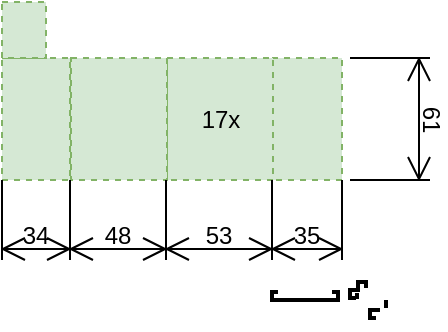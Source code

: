 <mxfile version="24.7.6">
  <diagram name="Page-1" id="lltRGpPVIRptGEJYeK86">
    <mxGraphModel dx="53" dy="54" grid="1" gridSize="10" guides="0" tooltips="1" connect="0" arrows="0" fold="1" page="1" pageScale="1" pageWidth="1654" pageHeight="1169" math="0" shadow="0">
      <root>
        <mxCell id="0" />
        <mxCell id="1" parent="0" />
        <mxCell id="G2j1dsDUAREEpZk3gJsj-1" value="" style="rounded=0;whiteSpace=wrap;html=1;fillColor=#d5e8d4;strokeColor=#82b366;dashed=1;" parent="1" vertex="1">
          <mxGeometry x="356" y="138" width="35" height="61" as="geometry" />
        </mxCell>
        <mxCell id="G2j1dsDUAREEpZk3gJsj-3" value="" style="rounded=0;whiteSpace=wrap;html=1;fillColor=#d5e8d4;strokeColor=#82b366;dashed=1;" parent="1" vertex="1">
          <mxGeometry x="221" y="138" width="34" height="61" as="geometry" />
        </mxCell>
        <mxCell id="G2j1dsDUAREEpZk3gJsj-4" value="" style="rounded=0;whiteSpace=wrap;html=1;fillColor=#d5e8d4;strokeColor=#82b366;dashed=1;" parent="1" vertex="1">
          <mxGeometry x="221" y="110" width="22" height="28" as="geometry" />
        </mxCell>
        <mxCell id="G2j1dsDUAREEpZk3gJsj-20" value="17x" style="rounded=0;whiteSpace=wrap;html=1;fillColor=#d5e8d4;strokeColor=#82b366;dashed=1;" parent="1" vertex="1">
          <mxGeometry x="303.5" y="138" width="53" height="61" as="geometry" />
        </mxCell>
        <mxCell id="G2j1dsDUAREEpZk3gJsj-21" value="" style="rounded=0;whiteSpace=wrap;html=1;fillColor=#d5e8d4;strokeColor=#82b366;dashed=1;" parent="1" vertex="1">
          <mxGeometry x="255.5" y="138" width="48" height="61" as="geometry" />
        </mxCell>
        <mxCell id="G2j1dsDUAREEpZk3gJsj-23" value="61" style="shape=dimension;direction=south;whiteSpace=wrap;html=1;align=center;points=[];verticalAlign=top;labelBackgroundColor=none;horizontal=0;spacingTop=-15;rotation=180;" parent="1" vertex="1">
          <mxGeometry x="395" y="138.0" width="40" height="61" as="geometry" />
        </mxCell>
        <mxCell id="G2j1dsDUAREEpZk3gJsj-24" value="48" style="shape=dimension;whiteSpace=wrap;html=1;align=center;points=[];verticalAlign=bottom;spacingBottom=3;labelBackgroundColor=none;" parent="1" vertex="1">
          <mxGeometry x="255" y="199" width="48" height="40" as="geometry" />
        </mxCell>
        <mxCell id="G2j1dsDUAREEpZk3gJsj-25" value="53" style="shape=dimension;whiteSpace=wrap;html=1;align=center;points=[];verticalAlign=bottom;spacingBottom=3;labelBackgroundColor=none;" parent="1" vertex="1">
          <mxGeometry x="303" y="199" width="53" height="40" as="geometry" />
        </mxCell>
        <mxCell id="G2j1dsDUAREEpZk3gJsj-26" value="35" style="shape=dimension;whiteSpace=wrap;html=1;align=center;points=[];verticalAlign=bottom;spacingBottom=3;labelBackgroundColor=none;" parent="1" vertex="1">
          <mxGeometry x="356" y="199" width="35" height="40" as="geometry" />
        </mxCell>
        <mxCell id="G2j1dsDUAREEpZk3gJsj-27" value="34" style="shape=dimension;whiteSpace=wrap;html=1;align=center;points=[];verticalAlign=bottom;spacingBottom=3;labelBackgroundColor=none;" parent="1" vertex="1">
          <mxGeometry x="221" y="199" width="34" height="40" as="geometry" />
        </mxCell>
        <mxCell id="XP0J54NXejSYdUOGnSBW-9" value="" style="group" vertex="1" connectable="0" parent="1">
          <mxGeometry x="351" y="250" width="43" height="14" as="geometry" />
        </mxCell>
        <mxCell id="XP0J54NXejSYdUOGnSBW-3" value="" style="line;strokeWidth=2;html=1;" vertex="1" parent="XP0J54NXejSYdUOGnSBW-9">
          <mxGeometry x="4" y="4" width="35" height="10" as="geometry" />
        </mxCell>
        <mxCell id="XP0J54NXejSYdUOGnSBW-4" value="" style="line;strokeWidth=2;html=1;rotation=90;" vertex="1" parent="XP0J54NXejSYdUOGnSBW-9">
          <mxGeometry x="4" y="2" width="2" height="10" as="geometry" />
        </mxCell>
        <mxCell id="XP0J54NXejSYdUOGnSBW-6" value="" style="line;strokeWidth=2;html=1;rotation=90;" vertex="1" parent="XP0J54NXejSYdUOGnSBW-9">
          <mxGeometry x="37" y="2" width="2" height="10" as="geometry" />
        </mxCell>
        <mxCell id="XP0J54NXejSYdUOGnSBW-7" value="" style="line;strokeWidth=2;html=1;rotation=0;" vertex="1" parent="XP0J54NXejSYdUOGnSBW-9">
          <mxGeometry x="35" width="4" height="10" as="geometry" />
        </mxCell>
        <mxCell id="XP0J54NXejSYdUOGnSBW-8" value="" style="line;strokeWidth=2;html=1;rotation=0;" vertex="1" parent="XP0J54NXejSYdUOGnSBW-9">
          <mxGeometry x="4" width="4" height="10" as="geometry" />
        </mxCell>
        <mxCell id="XP0J54NXejSYdUOGnSBW-14" value="" style="line;strokeWidth=2;html=1;rotation=0;" vertex="1" parent="1">
          <mxGeometry x="398" y="245" width="4" height="10" as="geometry" />
        </mxCell>
        <mxCell id="XP0J54NXejSYdUOGnSBW-17" value="" style="group;rotation=0;" vertex="1" connectable="0" parent="1">
          <mxGeometry x="390" y="249" width="18" height="14" as="geometry" />
        </mxCell>
        <mxCell id="XP0J54NXejSYdUOGnSBW-11" value="" style="line;strokeWidth=2;html=1;rotation=0;" vertex="1" parent="XP0J54NXejSYdUOGnSBW-17">
          <mxGeometry x="4" width="6" height="10" as="geometry" />
        </mxCell>
        <mxCell id="XP0J54NXejSYdUOGnSBW-12" value="" style="line;strokeWidth=2;html=1;rotation=90;" vertex="1" parent="XP0J54NXejSYdUOGnSBW-17">
          <mxGeometry x="4" y="2" width="2" height="10" as="geometry" />
        </mxCell>
        <mxCell id="XP0J54NXejSYdUOGnSBW-13" value="" style="line;strokeWidth=2;html=1;rotation=90;" vertex="1" parent="XP0J54NXejSYdUOGnSBW-17">
          <mxGeometry x="8" y="-2" width="2" height="10" as="geometry" />
        </mxCell>
        <mxCell id="XP0J54NXejSYdUOGnSBW-15" value="" style="line;strokeWidth=2;html=1;rotation=0;" vertex="1" parent="XP0J54NXejSYdUOGnSBW-17">
          <mxGeometry x="4" y="4" width="4" height="10" as="geometry" />
        </mxCell>
        <mxCell id="XP0J54NXejSYdUOGnSBW-16" value="" style="line;strokeWidth=2;html=1;rotation=90;" vertex="1" parent="XP0J54NXejSYdUOGnSBW-17">
          <mxGeometry x="11" y="-3" width="4" height="10" as="geometry" />
        </mxCell>
        <mxCell id="XP0J54NXejSYdUOGnSBW-19" value="" style="group;rotation=0;" vertex="1" connectable="0" parent="1">
          <mxGeometry x="400" y="259" width="18" height="14" as="geometry" />
        </mxCell>
        <mxCell id="XP0J54NXejSYdUOGnSBW-20" value="" style="line;strokeWidth=2;html=1;rotation=0;" vertex="1" parent="XP0J54NXejSYdUOGnSBW-19">
          <mxGeometry x="4" width="6" height="10" as="geometry" />
        </mxCell>
        <mxCell id="XP0J54NXejSYdUOGnSBW-21" value="" style="line;strokeWidth=2;html=1;rotation=90;" vertex="1" parent="XP0J54NXejSYdUOGnSBW-19">
          <mxGeometry x="4" y="2" width="2" height="10" as="geometry" />
        </mxCell>
        <mxCell id="XP0J54NXejSYdUOGnSBW-23" value="" style="line;strokeWidth=2;html=1;rotation=0;" vertex="1" parent="XP0J54NXejSYdUOGnSBW-19">
          <mxGeometry x="4" y="4" width="4" height="10" as="geometry" />
        </mxCell>
        <mxCell id="XP0J54NXejSYdUOGnSBW-24" value="" style="line;strokeWidth=2;html=1;rotation=90;" vertex="1" parent="XP0J54NXejSYdUOGnSBW-19">
          <mxGeometry x="11" y="-3" width="4" height="10" as="geometry" />
        </mxCell>
        <mxCell id="XP0J54NXejSYdUOGnSBW-22" value="" style="line;strokeWidth=2;html=1;rotation=90;" vertex="1" parent="1">
          <mxGeometry x="397" y="252" width="3" height="10" as="geometry" />
        </mxCell>
      </root>
    </mxGraphModel>
  </diagram>
</mxfile>

